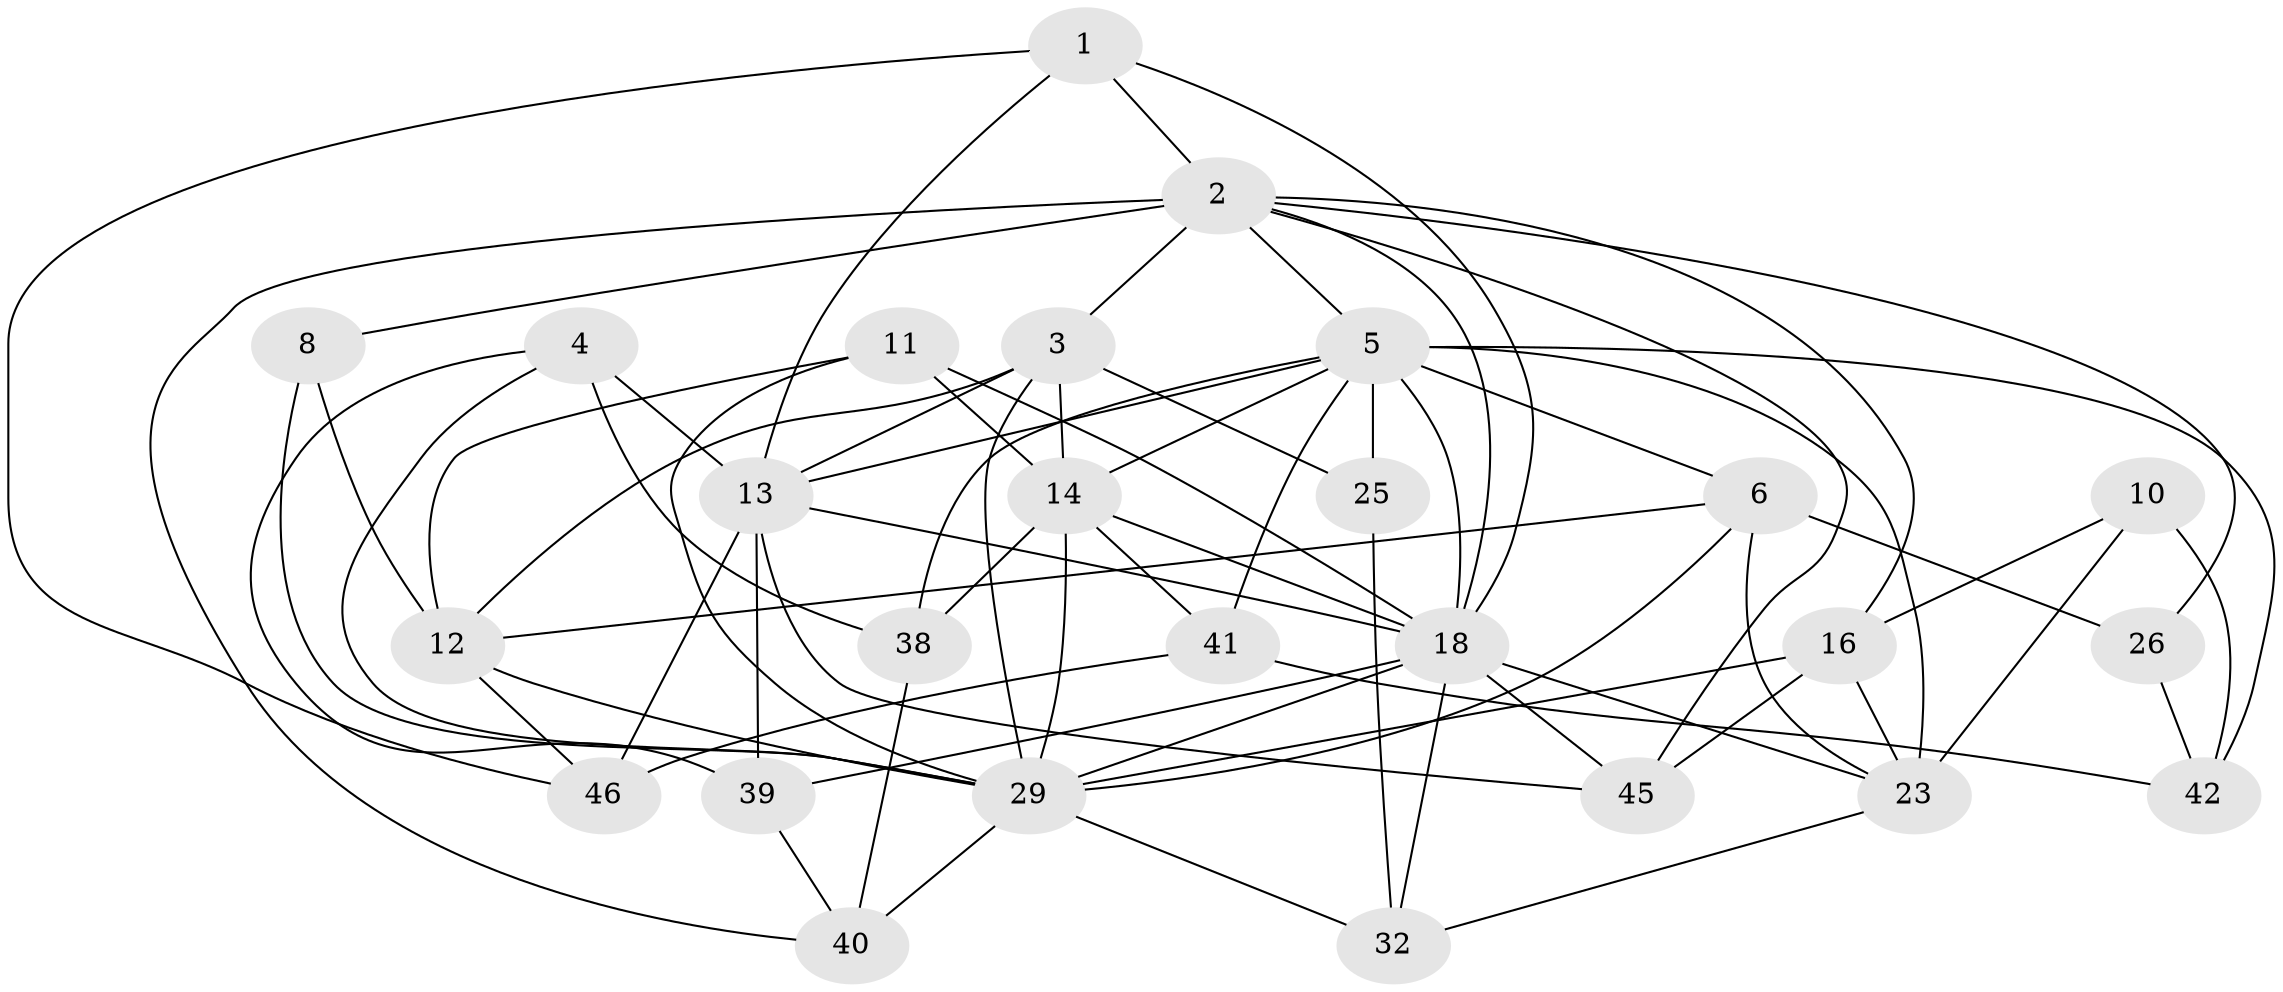 // original degree distribution, {4: 1.0}
// Generated by graph-tools (version 1.1) at 2025/16/03/09/25 04:16:25]
// undirected, 26 vertices, 70 edges
graph export_dot {
graph [start="1"]
  node [color=gray90,style=filled];
  1;
  2 [super="+9+27"];
  3 [super="+51"];
  4;
  5 [super="+24+7+34+21"];
  6 [super="+20"];
  8;
  10;
  11;
  12 [super="+33"];
  13 [super="+15"];
  14 [super="+28+17"];
  16 [super="+37"];
  18 [super="+19+43+22+53"];
  23 [super="+36+47"];
  25;
  26;
  29 [super="+30+31"];
  32;
  38;
  39;
  40;
  41;
  42;
  45;
  46;
  1 -- 46;
  1 -- 2;
  1 -- 13;
  1 -- 18;
  2 -- 40;
  2 -- 8 [weight=2];
  2 -- 26;
  2 -- 16;
  2 -- 45;
  2 -- 5;
  2 -- 3;
  2 -- 18;
  3 -- 12;
  3 -- 25;
  3 -- 14;
  3 -- 29;
  3 -- 13;
  4 -- 38;
  4 -- 39;
  4 -- 29;
  4 -- 13;
  5 -- 38;
  5 -- 41;
  5 -- 42;
  5 -- 13;
  5 -- 25 [weight=2];
  5 -- 14 [weight=2];
  5 -- 18 [weight=2];
  5 -- 6;
  5 -- 23 [weight=2];
  6 -- 26 [weight=2];
  6 -- 23;
  6 -- 12;
  6 -- 29;
  8 -- 12;
  8 -- 29;
  10 -- 23 [weight=2];
  10 -- 42;
  10 -- 16;
  11 -- 12;
  11 -- 29;
  11 -- 14;
  11 -- 18;
  12 -- 46;
  12 -- 29;
  13 -- 39;
  13 -- 45;
  13 -- 46;
  13 -- 18;
  14 -- 38;
  14 -- 41;
  14 -- 29;
  14 -- 18;
  16 -- 45;
  16 -- 29 [weight=2];
  16 -- 23;
  18 -- 32;
  18 -- 29;
  18 -- 45;
  18 -- 39;
  18 -- 23;
  23 -- 32;
  25 -- 32;
  26 -- 42;
  29 -- 40;
  29 -- 32;
  38 -- 40;
  39 -- 40;
  41 -- 46;
  41 -- 42;
}
